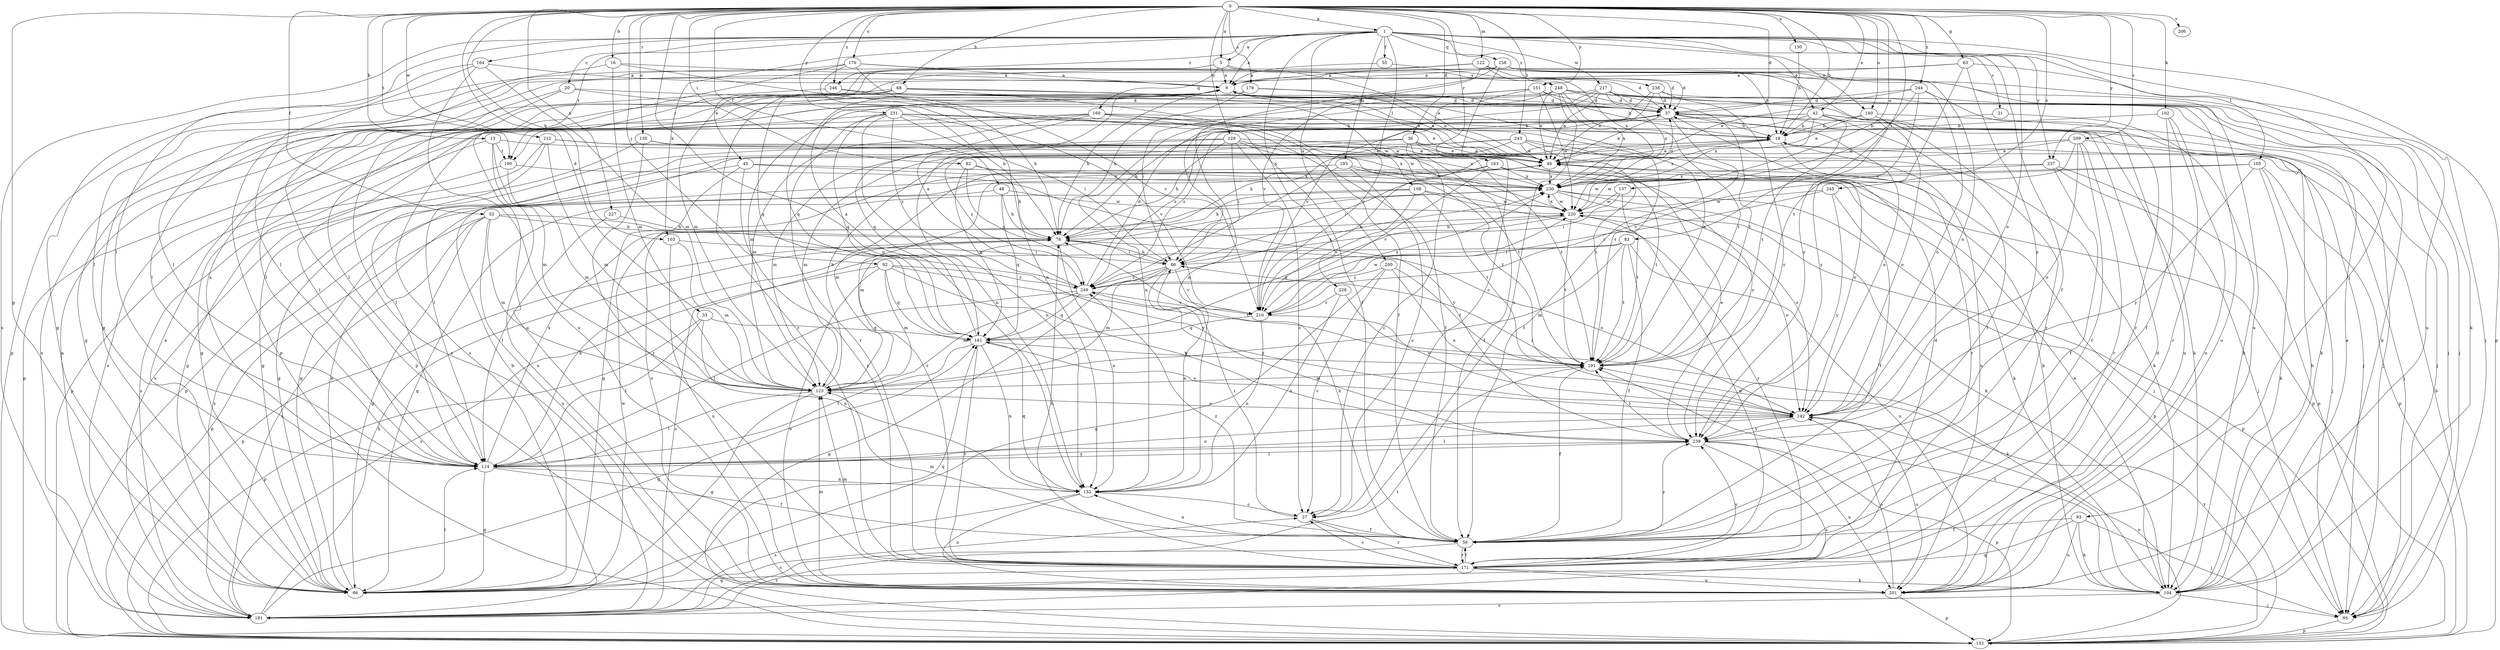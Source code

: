 strict digraph  {
0;
1;
5;
9;
13;
16;
18;
20;
21;
27;
33;
36;
37;
42;
45;
46;
48;
53;
55;
56;
63;
66;
68;
76;
82;
83;
86;
92;
93;
95;
102;
103;
104;
105;
108;
114;
122;
123;
129;
130;
132;
135;
137;
140;
142;
151;
152;
158;
160;
161;
163;
164;
171;
176;
179;
181;
190;
191;
193;
200;
201;
206;
209;
210;
212;
217;
220;
227;
228;
230;
231;
237;
238;
239;
243;
244;
245;
246;
248;
249;
0 -> 1  [label=a];
0 -> 5  [label=a];
0 -> 13  [label=b];
0 -> 16  [label=b];
0 -> 18  [label=b];
0 -> 33  [label=d];
0 -> 36  [label=d];
0 -> 37  [label=d];
0 -> 42  [label=e];
0 -> 48  [label=f];
0 -> 53  [label=f];
0 -> 63  [label=g];
0 -> 66  [label=g];
0 -> 68  [label=h];
0 -> 82  [label=i];
0 -> 83  [label=i];
0 -> 92  [label=j];
0 -> 102  [label=k];
0 -> 103  [label=k];
0 -> 122  [label=m];
0 -> 129  [label=n];
0 -> 130  [label=n];
0 -> 132  [label=n];
0 -> 135  [label=o];
0 -> 137  [label=o];
0 -> 140  [label=o];
0 -> 151  [label=p];
0 -> 163  [label=r];
0 -> 176  [label=s];
0 -> 179  [label=s];
0 -> 190  [label=t];
0 -> 206  [label=v];
0 -> 209  [label=v];
0 -> 212  [label=w];
0 -> 227  [label=x];
0 -> 231  [label=y];
0 -> 237  [label=y];
0 -> 243  [label=z];
0 -> 244  [label=z];
0 -> 245  [label=z];
0 -> 246  [label=z];
1 -> 5  [label=a];
1 -> 9  [label=a];
1 -> 20  [label=c];
1 -> 21  [label=c];
1 -> 42  [label=e];
1 -> 55  [label=f];
1 -> 56  [label=f];
1 -> 93  [label=j];
1 -> 103  [label=k];
1 -> 105  [label=l];
1 -> 108  [label=l];
1 -> 114  [label=l];
1 -> 140  [label=o];
1 -> 142  [label=o];
1 -> 152  [label=p];
1 -> 158  [label=q];
1 -> 164  [label=r];
1 -> 181  [label=s];
1 -> 190  [label=t];
1 -> 193  [label=u];
1 -> 200  [label=u];
1 -> 217  [label=w];
1 -> 228  [label=x];
1 -> 237  [label=y];
1 -> 246  [label=z];
1 -> 248  [label=z];
5 -> 9  [label=a];
5 -> 45  [label=e];
5 -> 46  [label=e];
5 -> 160  [label=q];
5 -> 190  [label=t];
5 -> 238  [label=y];
9 -> 37  [label=d];
9 -> 46  [label=e];
9 -> 76  [label=h];
13 -> 46  [label=e];
13 -> 66  [label=g];
13 -> 123  [label=m];
13 -> 190  [label=t];
13 -> 201  [label=u];
16 -> 9  [label=a];
16 -> 56  [label=f];
16 -> 114  [label=l];
16 -> 123  [label=m];
18 -> 46  [label=e];
18 -> 171  [label=r];
18 -> 201  [label=u];
18 -> 230  [label=x];
20 -> 37  [label=d];
20 -> 76  [label=h];
20 -> 114  [label=l];
20 -> 152  [label=p];
21 -> 18  [label=b];
21 -> 104  [label=k];
27 -> 56  [label=f];
27 -> 86  [label=i];
27 -> 171  [label=r];
33 -> 114  [label=l];
33 -> 132  [label=n];
33 -> 152  [label=p];
33 -> 161  [label=q];
36 -> 27  [label=c];
36 -> 46  [label=e];
36 -> 56  [label=f];
36 -> 114  [label=l];
36 -> 152  [label=p];
36 -> 191  [label=t];
36 -> 239  [label=y];
37 -> 18  [label=b];
37 -> 46  [label=e];
37 -> 56  [label=f];
37 -> 95  [label=j];
37 -> 104  [label=k];
37 -> 142  [label=o];
37 -> 181  [label=s];
37 -> 249  [label=z];
42 -> 18  [label=b];
42 -> 56  [label=f];
42 -> 76  [label=h];
42 -> 104  [label=k];
42 -> 191  [label=t];
42 -> 201  [label=u];
42 -> 230  [label=x];
42 -> 249  [label=z];
45 -> 66  [label=g];
45 -> 104  [label=k];
45 -> 171  [label=r];
45 -> 201  [label=u];
45 -> 230  [label=x];
46 -> 9  [label=a];
46 -> 66  [label=g];
46 -> 95  [label=j];
46 -> 171  [label=r];
46 -> 230  [label=x];
48 -> 76  [label=h];
48 -> 161  [label=q];
48 -> 181  [label=s];
48 -> 220  [label=w];
53 -> 66  [label=g];
53 -> 76  [label=h];
53 -> 123  [label=m];
53 -> 152  [label=p];
53 -> 181  [label=s];
53 -> 201  [label=u];
53 -> 239  [label=y];
55 -> 9  [label=a];
55 -> 37  [label=d];
56 -> 76  [label=h];
56 -> 123  [label=m];
56 -> 132  [label=n];
56 -> 171  [label=r];
56 -> 181  [label=s];
56 -> 239  [label=y];
56 -> 249  [label=z];
63 -> 9  [label=a];
63 -> 114  [label=l];
63 -> 191  [label=t];
63 -> 201  [label=u];
63 -> 239  [label=y];
66 -> 9  [label=a];
66 -> 18  [label=b];
66 -> 46  [label=e];
66 -> 114  [label=l];
66 -> 161  [label=q];
66 -> 220  [label=w];
68 -> 37  [label=d];
68 -> 56  [label=f];
68 -> 66  [label=g];
68 -> 161  [label=q];
68 -> 171  [label=r];
68 -> 220  [label=w];
76 -> 86  [label=i];
76 -> 132  [label=n];
76 -> 142  [label=o];
76 -> 152  [label=p];
82 -> 76  [label=h];
82 -> 161  [label=q];
82 -> 230  [label=x];
82 -> 249  [label=z];
83 -> 56  [label=f];
83 -> 86  [label=i];
83 -> 123  [label=m];
83 -> 181  [label=s];
83 -> 191  [label=t];
83 -> 201  [label=u];
86 -> 76  [label=h];
86 -> 123  [label=m];
86 -> 132  [label=n];
86 -> 152  [label=p];
86 -> 210  [label=v];
86 -> 249  [label=z];
92 -> 123  [label=m];
92 -> 161  [label=q];
92 -> 181  [label=s];
92 -> 191  [label=t];
92 -> 201  [label=u];
92 -> 239  [label=y];
92 -> 249  [label=z];
93 -> 56  [label=f];
93 -> 66  [label=g];
93 -> 95  [label=j];
93 -> 104  [label=k];
93 -> 201  [label=u];
95 -> 152  [label=p];
102 -> 18  [label=b];
102 -> 56  [label=f];
102 -> 171  [label=r];
102 -> 201  [label=u];
103 -> 86  [label=i];
103 -> 123  [label=m];
103 -> 201  [label=u];
104 -> 9  [label=a];
104 -> 18  [label=b];
104 -> 46  [label=e];
104 -> 95  [label=j];
104 -> 181  [label=s];
104 -> 191  [label=t];
105 -> 95  [label=j];
105 -> 104  [label=k];
105 -> 152  [label=p];
105 -> 220  [label=w];
105 -> 230  [label=x];
105 -> 239  [label=y];
108 -> 66  [label=g];
108 -> 76  [label=h];
108 -> 171  [label=r];
108 -> 191  [label=t];
108 -> 210  [label=v];
108 -> 220  [label=w];
114 -> 9  [label=a];
114 -> 56  [label=f];
114 -> 66  [label=g];
114 -> 76  [label=h];
114 -> 132  [label=n];
114 -> 142  [label=o];
114 -> 230  [label=x];
114 -> 239  [label=y];
122 -> 9  [label=a];
122 -> 37  [label=d];
122 -> 104  [label=k];
122 -> 114  [label=l];
122 -> 123  [label=m];
122 -> 142  [label=o];
122 -> 210  [label=v];
122 -> 230  [label=x];
123 -> 18  [label=b];
123 -> 66  [label=g];
123 -> 114  [label=l];
123 -> 142  [label=o];
129 -> 27  [label=c];
129 -> 46  [label=e];
129 -> 76  [label=h];
129 -> 86  [label=i];
129 -> 123  [label=m];
129 -> 132  [label=n];
129 -> 191  [label=t];
129 -> 230  [label=x];
130 -> 18  [label=b];
132 -> 27  [label=c];
132 -> 161  [label=q];
132 -> 181  [label=s];
132 -> 201  [label=u];
135 -> 46  [label=e];
135 -> 104  [label=k];
135 -> 171  [label=r];
135 -> 181  [label=s];
137 -> 86  [label=i];
137 -> 191  [label=t];
137 -> 220  [label=w];
140 -> 18  [label=b];
140 -> 46  [label=e];
140 -> 95  [label=j];
140 -> 142  [label=o];
142 -> 86  [label=i];
142 -> 114  [label=l];
142 -> 201  [label=u];
142 -> 239  [label=y];
142 -> 249  [label=z];
151 -> 18  [label=b];
151 -> 37  [label=d];
151 -> 86  [label=i];
151 -> 181  [label=s];
151 -> 210  [label=v];
151 -> 220  [label=w];
152 -> 18  [label=b];
152 -> 142  [label=o];
152 -> 191  [label=t];
158 -> 9  [label=a];
158 -> 18  [label=b];
158 -> 27  [label=c];
158 -> 66  [label=g];
158 -> 95  [label=j];
158 -> 132  [label=n];
158 -> 201  [label=u];
158 -> 239  [label=y];
160 -> 18  [label=b];
160 -> 56  [label=f];
160 -> 114  [label=l];
160 -> 123  [label=m];
160 -> 152  [label=p];
160 -> 161  [label=q];
160 -> 191  [label=t];
160 -> 220  [label=w];
161 -> 9  [label=a];
161 -> 114  [label=l];
161 -> 132  [label=n];
161 -> 142  [label=o];
161 -> 171  [label=r];
161 -> 191  [label=t];
163 -> 66  [label=g];
163 -> 86  [label=i];
163 -> 152  [label=p];
163 -> 191  [label=t];
163 -> 210  [label=v];
163 -> 230  [label=x];
164 -> 9  [label=a];
164 -> 66  [label=g];
164 -> 123  [label=m];
164 -> 152  [label=p];
164 -> 201  [label=u];
171 -> 27  [label=c];
171 -> 37  [label=d];
171 -> 56  [label=f];
171 -> 66  [label=g];
171 -> 76  [label=h];
171 -> 104  [label=k];
171 -> 123  [label=m];
171 -> 201  [label=u];
171 -> 220  [label=w];
171 -> 239  [label=y];
176 -> 9  [label=a];
176 -> 37  [label=d];
176 -> 132  [label=n];
176 -> 152  [label=p];
176 -> 201  [label=u];
176 -> 210  [label=v];
179 -> 37  [label=d];
179 -> 46  [label=e];
179 -> 76  [label=h];
179 -> 161  [label=q];
181 -> 9  [label=a];
181 -> 27  [label=c];
181 -> 76  [label=h];
181 -> 161  [label=q];
181 -> 191  [label=t];
190 -> 123  [label=m];
190 -> 181  [label=s];
190 -> 239  [label=y];
191 -> 9  [label=a];
191 -> 56  [label=f];
191 -> 123  [label=m];
193 -> 27  [label=c];
193 -> 123  [label=m];
193 -> 191  [label=t];
193 -> 230  [label=x];
193 -> 249  [label=z];
200 -> 27  [label=c];
200 -> 66  [label=g];
200 -> 142  [label=o];
200 -> 191  [label=t];
200 -> 249  [label=z];
201 -> 37  [label=d];
201 -> 123  [label=m];
201 -> 142  [label=o];
201 -> 152  [label=p];
209 -> 46  [label=e];
209 -> 56  [label=f];
209 -> 76  [label=h];
209 -> 95  [label=j];
209 -> 142  [label=o];
209 -> 171  [label=r];
209 -> 210  [label=v];
210 -> 18  [label=b];
210 -> 104  [label=k];
210 -> 132  [label=n];
210 -> 161  [label=q];
210 -> 220  [label=w];
210 -> 230  [label=x];
212 -> 46  [label=e];
212 -> 66  [label=g];
212 -> 123  [label=m];
212 -> 152  [label=p];
212 -> 230  [label=x];
217 -> 37  [label=d];
217 -> 46  [label=e];
217 -> 95  [label=j];
217 -> 114  [label=l];
217 -> 123  [label=m];
217 -> 171  [label=r];
217 -> 191  [label=t];
217 -> 210  [label=v];
217 -> 230  [label=x];
220 -> 76  [label=h];
220 -> 142  [label=o];
220 -> 152  [label=p];
220 -> 161  [label=q];
220 -> 191  [label=t];
220 -> 230  [label=x];
227 -> 76  [label=h];
227 -> 114  [label=l];
228 -> 132  [label=n];
228 -> 142  [label=o];
228 -> 210  [label=v];
230 -> 37  [label=d];
230 -> 104  [label=k];
230 -> 123  [label=m];
230 -> 142  [label=o];
230 -> 152  [label=p];
230 -> 220  [label=w];
231 -> 18  [label=b];
231 -> 46  [label=e];
231 -> 66  [label=g];
231 -> 86  [label=i];
231 -> 95  [label=j];
231 -> 132  [label=n];
231 -> 161  [label=q];
231 -> 171  [label=r];
231 -> 210  [label=v];
231 -> 249  [label=z];
237 -> 56  [label=f];
237 -> 95  [label=j];
237 -> 152  [label=p];
237 -> 220  [label=w];
237 -> 230  [label=x];
238 -> 37  [label=d];
238 -> 46  [label=e];
238 -> 95  [label=j];
238 -> 132  [label=n];
238 -> 239  [label=y];
239 -> 46  [label=e];
239 -> 114  [label=l];
239 -> 152  [label=p];
239 -> 181  [label=s];
239 -> 191  [label=t];
239 -> 201  [label=u];
243 -> 46  [label=e];
243 -> 104  [label=k];
243 -> 114  [label=l];
243 -> 123  [label=m];
243 -> 142  [label=o];
243 -> 191  [label=t];
243 -> 249  [label=z];
244 -> 37  [label=d];
244 -> 46  [label=e];
244 -> 142  [label=o];
244 -> 171  [label=r];
244 -> 220  [label=w];
244 -> 239  [label=y];
245 -> 56  [label=f];
245 -> 220  [label=w];
245 -> 239  [label=y];
245 -> 249  [label=z];
246 -> 37  [label=d];
246 -> 76  [label=h];
246 -> 181  [label=s];
248 -> 27  [label=c];
248 -> 37  [label=d];
248 -> 46  [label=e];
248 -> 86  [label=i];
248 -> 104  [label=k];
248 -> 114  [label=l];
248 -> 181  [label=s];
248 -> 191  [label=t];
248 -> 201  [label=u];
248 -> 230  [label=x];
249 -> 9  [label=a];
249 -> 37  [label=d];
249 -> 114  [label=l];
249 -> 123  [label=m];
249 -> 161  [label=q];
249 -> 210  [label=v];
249 -> 230  [label=x];
}
